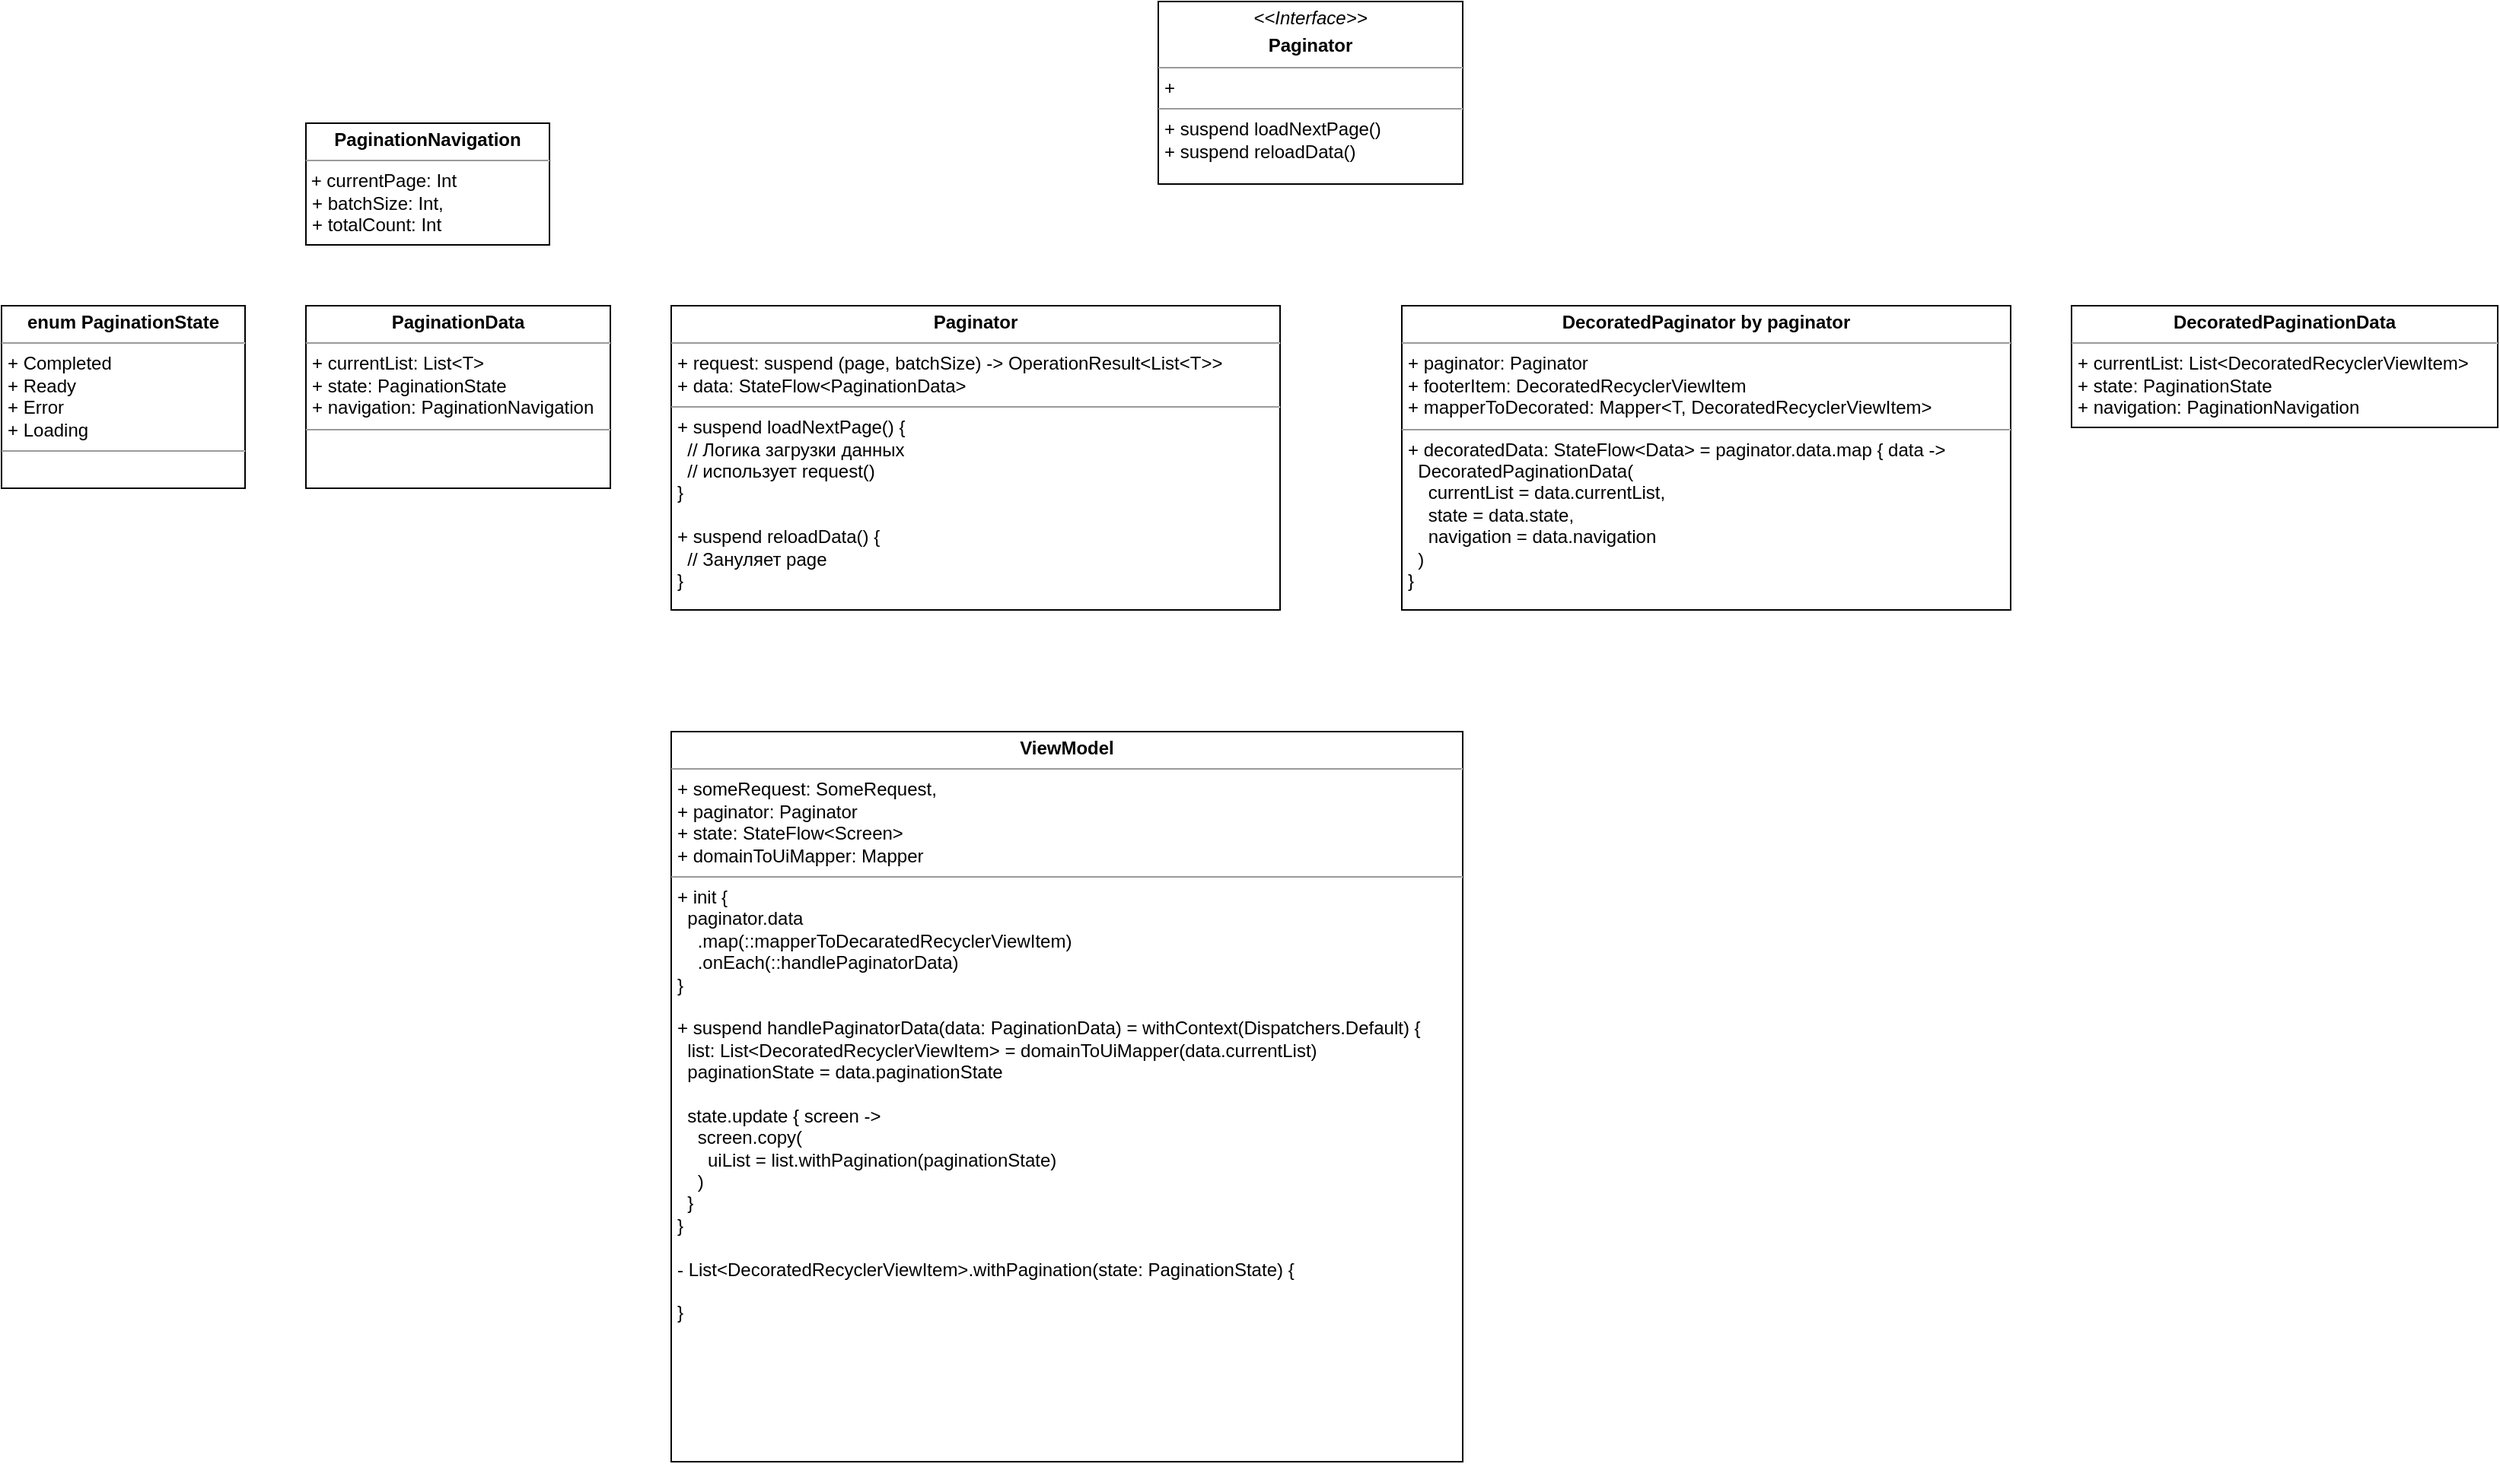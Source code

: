 <mxfile version="22.1.7" type="github">
  <diagram name="Страница — 1" id="BKeoi8arGAfsqAMdIyRO">
    <mxGraphModel dx="1257" dy="1845" grid="1" gridSize="10" guides="1" tooltips="1" connect="1" arrows="1" fold="1" page="1" pageScale="1" pageWidth="827" pageHeight="1169" math="0" shadow="0">
      <root>
        <mxCell id="0" />
        <mxCell id="1" parent="0" />
        <mxCell id="5sW-IGkRng8ezyYUU3Sy-1" value="&lt;p style=&quot;margin:0px;margin-top:4px;text-align:center;&quot;&gt;&lt;b&gt;enum PaginationState&lt;br&gt;&lt;/b&gt;&lt;/p&gt;&lt;hr size=&quot;1&quot;&gt;&lt;p style=&quot;margin:0px;margin-left:4px;&quot;&gt;+ Completed&lt;/p&gt;&lt;p style=&quot;margin:0px;margin-left:4px;&quot;&gt;+ Ready&lt;/p&gt;&lt;p style=&quot;margin:0px;margin-left:4px;&quot;&gt;+ Error&lt;/p&gt;&lt;p style=&quot;margin:0px;margin-left:4px;&quot;&gt;+ Loading&lt;br&gt;&lt;/p&gt;&lt;hr size=&quot;1&quot;&gt;" style="verticalAlign=top;align=left;overflow=fill;fontSize=12;fontFamily=Helvetica;html=1;whiteSpace=wrap;rounded=0;" vertex="1" parent="1">
          <mxGeometry x="280" y="80" width="160" height="120" as="geometry" />
        </mxCell>
        <mxCell id="5sW-IGkRng8ezyYUU3Sy-2" value="&lt;p style=&quot;margin:0px;margin-top:4px;text-align:center;&quot;&gt;&lt;b&gt;PaginationData&lt;/b&gt;&lt;/p&gt;&lt;hr size=&quot;1&quot;&gt;&lt;p style=&quot;margin:0px;margin-left:4px;&quot;&gt;+ currentList: List&amp;lt;T&amp;gt;&lt;/p&gt;&lt;p style=&quot;margin:0px;margin-left:4px;&quot;&gt;+ state: PaginationState&lt;/p&gt;&lt;p style=&quot;margin:0px;margin-left:4px;&quot;&gt;+ navigation: PaginationNavigation&lt;br&gt;&lt;/p&gt;&lt;hr size=&quot;1&quot;&gt;" style="verticalAlign=top;align=left;overflow=fill;fontSize=12;fontFamily=Helvetica;html=1;whiteSpace=wrap;rounded=0;" vertex="1" parent="1">
          <mxGeometry x="480" y="80" width="200" height="120" as="geometry" />
        </mxCell>
        <mxCell id="5sW-IGkRng8ezyYUU3Sy-5" value="&lt;p style=&quot;margin:0px;margin-top:4px;text-align:center;&quot;&gt;&lt;b&gt;Paginator&lt;/b&gt;&lt;/p&gt;&lt;hr size=&quot;1&quot;&gt;&lt;p style=&quot;margin:0px;margin-left:4px;&quot;&gt;+ request: suspend (page, batchSize) -&amp;gt; OperationResult&amp;lt;List&amp;lt;T&amp;gt;&amp;gt;&lt;br&gt;&lt;/p&gt;&lt;p style=&quot;margin:0px;margin-left:4px;&quot;&gt;+ data: StateFlow&amp;lt;PaginationData&amp;gt;&lt;/p&gt;&lt;hr size=&quot;1&quot;&gt;&lt;p style=&quot;margin:0px;margin-left:4px;&quot;&gt;+ suspend loadNextPage() {&lt;/p&gt;&lt;p style=&quot;margin:0px;margin-left:4px;&quot;&gt;&amp;nbsp; // Логика загрузки данных&lt;/p&gt;&lt;p style=&quot;margin:0px;margin-left:4px;&quot;&gt;&amp;nbsp; // использует request()&lt;br&gt;&lt;/p&gt;&lt;p style=&quot;margin:0px;margin-left:4px;&quot;&gt;}&lt;/p&gt;&lt;p style=&quot;margin:0px;margin-left:4px;&quot;&gt;&lt;br&gt;&lt;/p&gt;&lt;p style=&quot;margin:0px;margin-left:4px;&quot;&gt;+ suspend reloadData() {&lt;/p&gt;&lt;p style=&quot;margin:0px;margin-left:4px;&quot;&gt;&amp;nbsp; // Зануляет page&lt;br&gt;&lt;/p&gt;&lt;p style=&quot;margin:0px;margin-left:4px;&quot;&gt;}&lt;br&gt;&lt;/p&gt;" style="verticalAlign=top;align=left;overflow=fill;fontSize=12;fontFamily=Helvetica;html=1;whiteSpace=wrap;rounded=0;" vertex="1" parent="1">
          <mxGeometry x="720" y="80" width="400" height="200" as="geometry" />
        </mxCell>
        <mxCell id="5sW-IGkRng8ezyYUU3Sy-6" value="&lt;p style=&quot;margin:0px;margin-top:4px;text-align:center;&quot;&gt;&lt;b&gt;PaginationNavigation&lt;/b&gt;&lt;/p&gt;&lt;hr size=&quot;1&quot;&gt;&amp;nbsp;+ currentPage: Int&lt;p style=&quot;margin:0px;margin-left:4px;&quot;&gt;+ batchSize: Int,&lt;/p&gt;&lt;p style=&quot;margin:0px;margin-left:4px;&quot;&gt;+ totalCount: Int&lt;br&gt;&lt;/p&gt;&lt;hr size=&quot;1&quot;&gt;" style="verticalAlign=top;align=left;overflow=fill;fontSize=12;fontFamily=Helvetica;html=1;whiteSpace=wrap;rounded=0;" vertex="1" parent="1">
          <mxGeometry x="480" y="-40" width="160" height="80" as="geometry" />
        </mxCell>
        <mxCell id="5sW-IGkRng8ezyYUU3Sy-11" value="&lt;p style=&quot;margin:0px;margin-top:4px;text-align:center;&quot;&gt;&lt;b&gt;ViewModel&lt;/b&gt;&lt;/p&gt;&lt;hr size=&quot;1&quot;&gt;&lt;p style=&quot;margin:0px;margin-left:4px;&quot;&gt;+ someRequest: SomeRequest,&lt;br&gt;&lt;/p&gt;&lt;p style=&quot;margin:0px;margin-left:4px;&quot;&gt;+ paginator: Paginator&lt;/p&gt;&lt;p style=&quot;margin:0px;margin-left:4px;&quot;&gt;+ state: StateFlow&amp;lt;Screen&amp;gt;&lt;/p&gt;&lt;p style=&quot;margin:0px;margin-left:4px;&quot;&gt;+ domainToUiMapper: Mapper&lt;br&gt;&lt;/p&gt;&lt;hr size=&quot;1&quot;&gt;&lt;p style=&quot;margin:0px;margin-left:4px;&quot;&gt;+ init {&lt;/p&gt;&lt;p style=&quot;margin:0px;margin-left:4px;&quot;&gt;&amp;nbsp; paginator.data&lt;/p&gt;&lt;p style=&quot;margin:0px;margin-left:4px;&quot;&gt;&amp;nbsp;&amp;nbsp;&amp;nbsp; .map(::mapperToDecaratedRecyclerViewItem)&lt;/p&gt;&lt;p style=&quot;margin:0px;margin-left:4px;&quot;&gt;&amp;nbsp;&amp;nbsp;&amp;nbsp; .onEach(::handlePaginatorData)&lt;br&gt;&lt;/p&gt;&lt;p style=&quot;margin:0px;margin-left:4px;&quot;&gt;}&lt;/p&gt;&lt;p style=&quot;margin:0px;margin-left:4px;&quot;&gt;&lt;br&gt;&lt;/p&gt;&lt;p style=&quot;margin:0px;margin-left:4px;&quot;&gt;+ suspend handlePaginatorData(data: PaginationData) = withContext(Dispatchers.Default) {&lt;/p&gt;&lt;p style=&quot;margin:0px;margin-left:4px;&quot;&gt;&amp;nbsp; list: List&amp;lt;DecoratedRecyclerViewItem&amp;gt; = domainToUiMapper(data.currentList)&lt;br&gt;&lt;/p&gt;&lt;p style=&quot;margin:0px;margin-left:4px;&quot;&gt;&amp;nbsp; paginationState = data.paginationState&lt;/p&gt;&lt;p style=&quot;margin:0px;margin-left:4px;&quot;&gt;&lt;br&gt;&lt;/p&gt;&lt;p style=&quot;margin:0px;margin-left:4px;&quot;&gt;&amp;nbsp; state.update { screen -&amp;gt;&lt;br&gt;&lt;/p&gt;&lt;p style=&quot;margin:0px;margin-left:4px;&quot;&gt;&amp;nbsp;&amp;nbsp;&amp;nbsp; screen.copy(&lt;/p&gt;&lt;p style=&quot;margin:0px;margin-left:4px;&quot;&gt;&amp;nbsp;&amp;nbsp;&amp;nbsp;&amp;nbsp;&amp;nbsp; uiList = list.withPagination(paginationState)&lt;br&gt;&lt;/p&gt;&lt;p style=&quot;margin:0px;margin-left:4px;&quot;&gt;&amp;nbsp;&amp;nbsp;&amp;nbsp; )&lt;br&gt;&lt;/p&gt;&lt;p style=&quot;margin:0px;margin-left:4px;&quot;&gt;&amp;nbsp; }&lt;br&gt;&lt;/p&gt;&lt;p style=&quot;margin:0px;margin-left:4px;&quot;&gt;}&lt;/p&gt;&lt;p style=&quot;margin:0px;margin-left:4px;&quot;&gt;&lt;br&gt;&lt;/p&gt;&lt;p style=&quot;margin:0px;margin-left:4px;&quot;&gt;- List&amp;lt;DecoratedRecyclerViewItem&amp;gt;.withPagination(state: PaginationState) {&lt;/p&gt;&lt;p style=&quot;margin:0px;margin-left:4px;&quot;&gt;&amp;nbsp; &lt;br&gt;&lt;/p&gt;&lt;p style=&quot;margin:0px;margin-left:4px;&quot;&gt;}&lt;br&gt;&lt;/p&gt;" style="verticalAlign=top;align=left;overflow=fill;fontSize=12;fontFamily=Helvetica;html=1;whiteSpace=wrap;" vertex="1" parent="1">
          <mxGeometry x="720" y="360" width="520" height="480" as="geometry" />
        </mxCell>
        <mxCell id="5sW-IGkRng8ezyYUU3Sy-12" value="&lt;p style=&quot;margin:0px;margin-top:4px;text-align:center;&quot;&gt;&lt;b&gt;DecoratedPaginator by paginator&lt;br&gt;&lt;/b&gt;&lt;/p&gt;&lt;hr size=&quot;1&quot;&gt;&lt;p style=&quot;margin:0px;margin-left:4px;&quot;&gt;+ paginator: Paginator&lt;/p&gt;&lt;p style=&quot;margin:0px;margin-left:4px;&quot;&gt;+ footerItem: DecoratedRecyclerViewItem&lt;/p&gt;&lt;p style=&quot;margin:0px;margin-left:4px;&quot;&gt;+ mapperToDecorated: Mapper&amp;lt;T, DecoratedRecyclerViewItem&amp;gt;&lt;br&gt;&lt;/p&gt;&lt;hr size=&quot;1&quot;&gt;&lt;p style=&quot;margin:0px;margin-left:4px;&quot;&gt;+ decoratedData: StateFlow&amp;lt;Data&amp;gt; = paginator.data.map { data -&amp;gt;&lt;br&gt;&lt;/p&gt;&lt;p style=&quot;margin:0px;margin-left:4px;&quot;&gt;&amp;nbsp; DecoratedPaginationData(&lt;/p&gt;&lt;p style=&quot;margin:0px;margin-left:4px;&quot;&gt;&amp;nbsp;&amp;nbsp;&amp;nbsp; currentList = data.currentList,&lt;/p&gt;&lt;p style=&quot;margin:0px;margin-left:4px;&quot;&gt;&amp;nbsp;&amp;nbsp;&amp;nbsp; state = data.state,&lt;/p&gt;&lt;p style=&quot;margin:0px;margin-left:4px;&quot;&gt;&amp;nbsp;&amp;nbsp;&amp;nbsp; navigation = data.navigation&lt;br&gt;&lt;/p&gt;&lt;p style=&quot;margin:0px;margin-left:4px;&quot;&gt;&amp;nbsp; )&lt;br&gt;&lt;/p&gt;&lt;p style=&quot;margin:0px;margin-left:4px;&quot;&gt;}&lt;br&gt;&lt;/p&gt;" style="verticalAlign=top;align=left;overflow=fill;fontSize=12;fontFamily=Helvetica;html=1;whiteSpace=wrap;" vertex="1" parent="1">
          <mxGeometry x="1200" y="80" width="400" height="200" as="geometry" />
        </mxCell>
        <mxCell id="5sW-IGkRng8ezyYUU3Sy-13" value="&lt;p style=&quot;margin:0px;margin-top:4px;text-align:center;&quot;&gt;&lt;b&gt;DecoratedPaginationData&lt;/b&gt;&lt;/p&gt;&lt;hr size=&quot;1&quot;&gt;&lt;p style=&quot;margin:0px;margin-left:4px;&quot;&gt;+ currentList: List&amp;lt;DecoratedRecyclerViewItem&amp;gt;&lt;/p&gt;&lt;p style=&quot;margin:0px;margin-left:4px;&quot;&gt;+ state: PaginationState&lt;/p&gt;&lt;p style=&quot;margin:0px;margin-left:4px;&quot;&gt;+ navigation: PaginationNavigation&lt;br&gt;&lt;/p&gt;&lt;hr size=&quot;1&quot;&gt;" style="verticalAlign=top;align=left;overflow=fill;fontSize=12;fontFamily=Helvetica;html=1;whiteSpace=wrap;rounded=0;" vertex="1" parent="1">
          <mxGeometry x="1640" y="80" width="280" height="80" as="geometry" />
        </mxCell>
        <mxCell id="5sW-IGkRng8ezyYUU3Sy-15" value="&lt;p style=&quot;margin:0px;margin-top:4px;text-align:center;&quot;&gt;&lt;i&gt;&amp;lt;&amp;lt;Interface&amp;gt;&amp;gt;&lt;/i&gt;&lt;/p&gt;&lt;p style=&quot;margin:0px;margin-top:4px;text-align:center;&quot;&gt;&lt;b&gt;Paginator&lt;/b&gt;&lt;br&gt;&lt;/p&gt;&lt;hr size=&quot;1&quot;&gt;&lt;p style=&quot;margin:0px;margin-left:4px;&quot;&gt;+&lt;/p&gt;&lt;hr size=&quot;1&quot;&gt;&lt;p style=&quot;margin:0px;margin-left:4px;&quot;&gt;+ suspend loadNextPage()&lt;br&gt;+ suspend reloadData()&lt;br&gt;&lt;/p&gt;" style="verticalAlign=top;align=left;overflow=fill;fontSize=12;fontFamily=Helvetica;html=1;whiteSpace=wrap;" vertex="1" parent="1">
          <mxGeometry x="1040" y="-120" width="200" height="120" as="geometry" />
        </mxCell>
      </root>
    </mxGraphModel>
  </diagram>
</mxfile>

